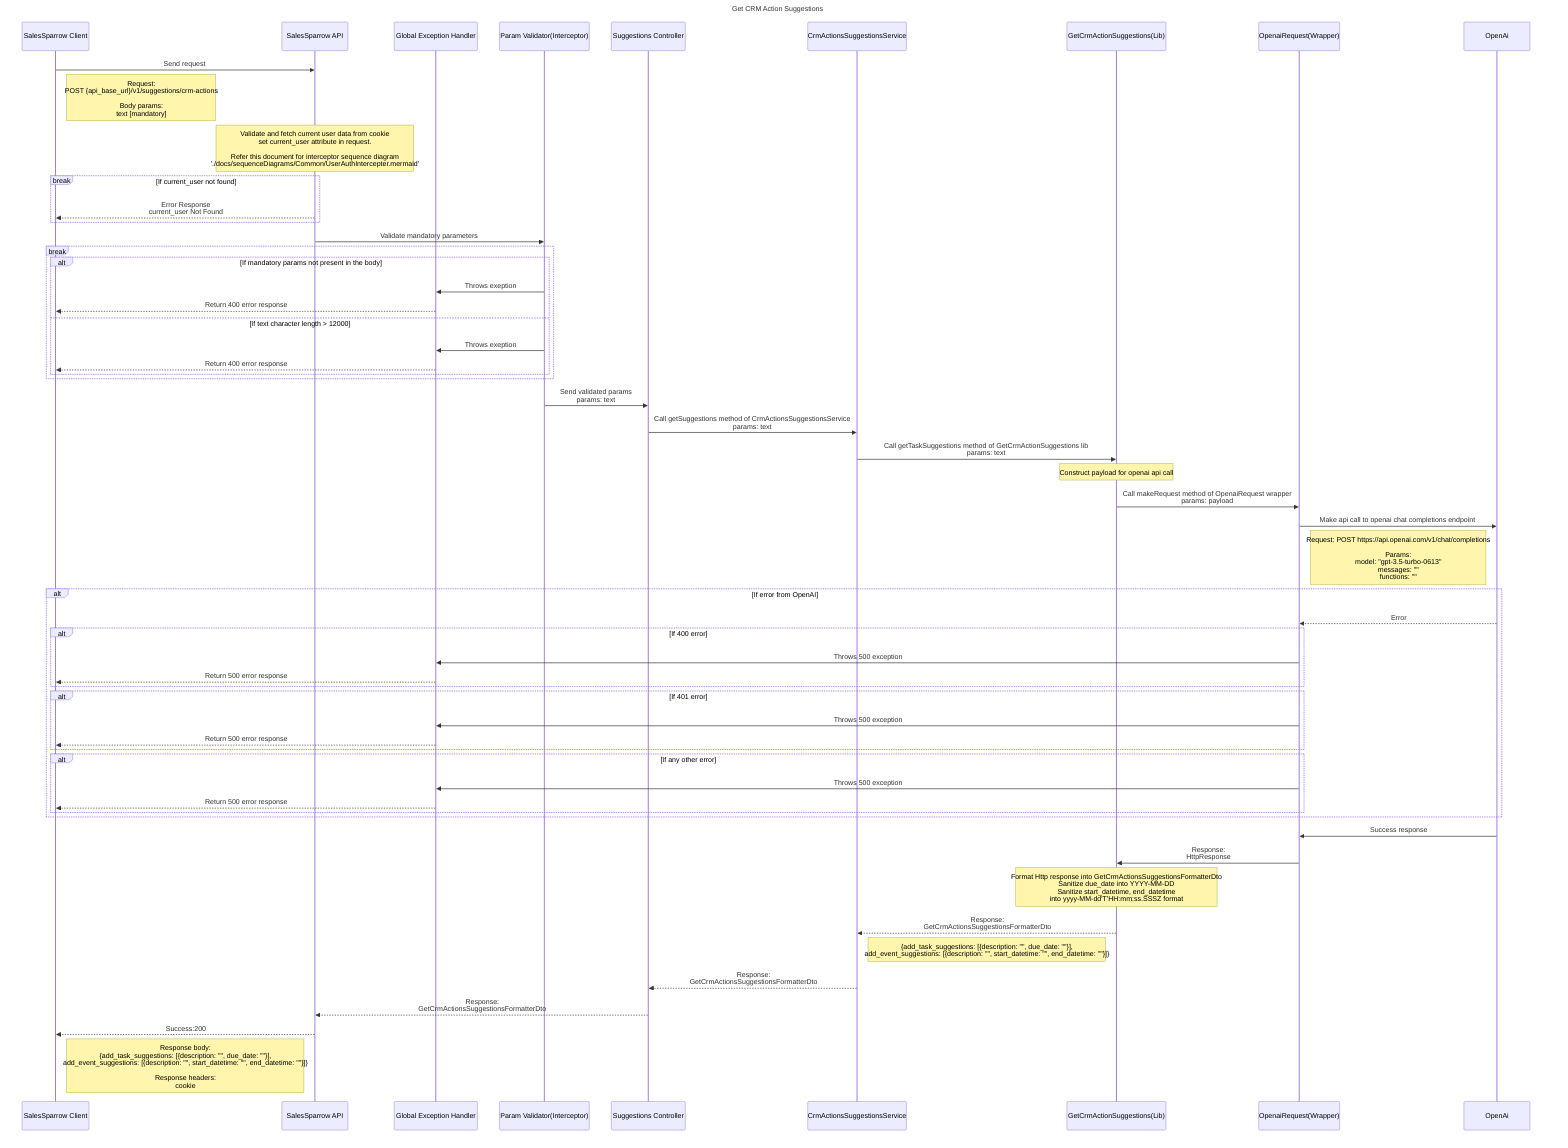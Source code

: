sequenceDiagram
  title Get CRM Action Suggestions
    participant ui as SalesSparrow Client
    participant api as SalesSparrow API
    participant exceptionHandler as Global Exception Handler
    participant validator as Param Validator(Interceptor)
    participant controller as Suggestions Controller
    participant service as CrmActionsSuggestionsService
    participant lib as GetCrmActionSuggestions(Lib)
    participant wrapper as OpenaiRequest(Wrapper)
    participant openai as OpenAi

    ui->>api:  Send request 
    note right of ui: Request: <br>POST {api_base_url}/v1/suggestions/crm-actions<br><br>Body params: <br>text [mandatory]


    note over api: Validate and fetch current user data from cookie<br>set current_user attribute in request.<br><br>Refer this document for interceptor sequence diagram <br> './docs/sequenceDiagrams/Common/UserAuthIntercepter.mermaid'
    break If current_user not found
        api-->>ui: Error Response<br>current_user Not Found
    end

    api->>validator: Validate mandatory parameters

   break 
        alt If mandatory params not present in the body
            validator->>exceptionHandler: Throws exeption
            exceptionHandler-->>ui:Return 400 error response
        else If text character length > 12000
            validator->>exceptionHandler: Throws exeption
            exceptionHandler-->>ui:Return 400 error response
        end
    end

    validator->>controller: Send validated params<br>params: text
    
    controller->>service: Call getSuggestions method of CrmActionsSuggestionsService<br> params: text

    service->>lib: Call getTaskSuggestions method of GetCrmActionSuggestions lib<br>params: text
    note over lib: Construct payload for openai api call

    lib->>wrapper: Call makeRequest method of OpenaiRequest wrapper<br>params: payload

    wrapper->>openai: Make api call to openai chat completions endpoint
    note right of wrapper: Request: POST https://api.openai.com/v1/chat/completions <br><br>Params: <br> model: "gpt-3.5-turbo-0613" <br> messages: "" <br> functions: "" 
    
    alt If error from OpenAI
        openai-->>wrapper: Error
        alt If 400 error
            wrapper->>exceptionHandler: Throws 500 exception
            exceptionHandler-->>ui: Return 500 error response
        end

        alt If 401 error
            wrapper->>exceptionHandler: Throws 500 exception
            exceptionHandler-->>ui: Return 500 error response
        end

        alt If any other error
            wrapper->>exceptionHandler: Throws 500 exception
            exceptionHandler-->>ui: Return 500 error response
        end
    end

    openai->>wrapper: Success response
    wrapper->>lib: Response:<br>HttpResponse 

    note over lib: Format Http response into GetCrmActionsSuggestionsFormatterDto <br> Sanitize due_date into YYYY-MM-DD<br>Sanitize start_datetime, end_datetime<br> into yyyy-MM-dd'T'HH:mm:ss.SSSZ format
    lib-->>service: Response:<br>GetCrmActionsSuggestionsFormatterDto 
    note right of service: {add_task_suggestions: [{description: "", due_date: ""}],<br>add_event_suggestions: [{description: "", start_datetime: "", end_datetime: ""}]}

    service-->> controller: Response:<br>GetCrmActionsSuggestionsFormatterDto 
    controller-->>api: Response:<br>GetCrmActionsSuggestionsFormatterDto 

    api-->>ui: Success:200
    note right of ui: Response body: <br> {add_task_suggestions: [{description: "", due_date: ""}],<br>add_event_suggestions: [{description: "", start_datetime: "", end_datetime: ""}]}<br><br>Response headers:<br> cookie